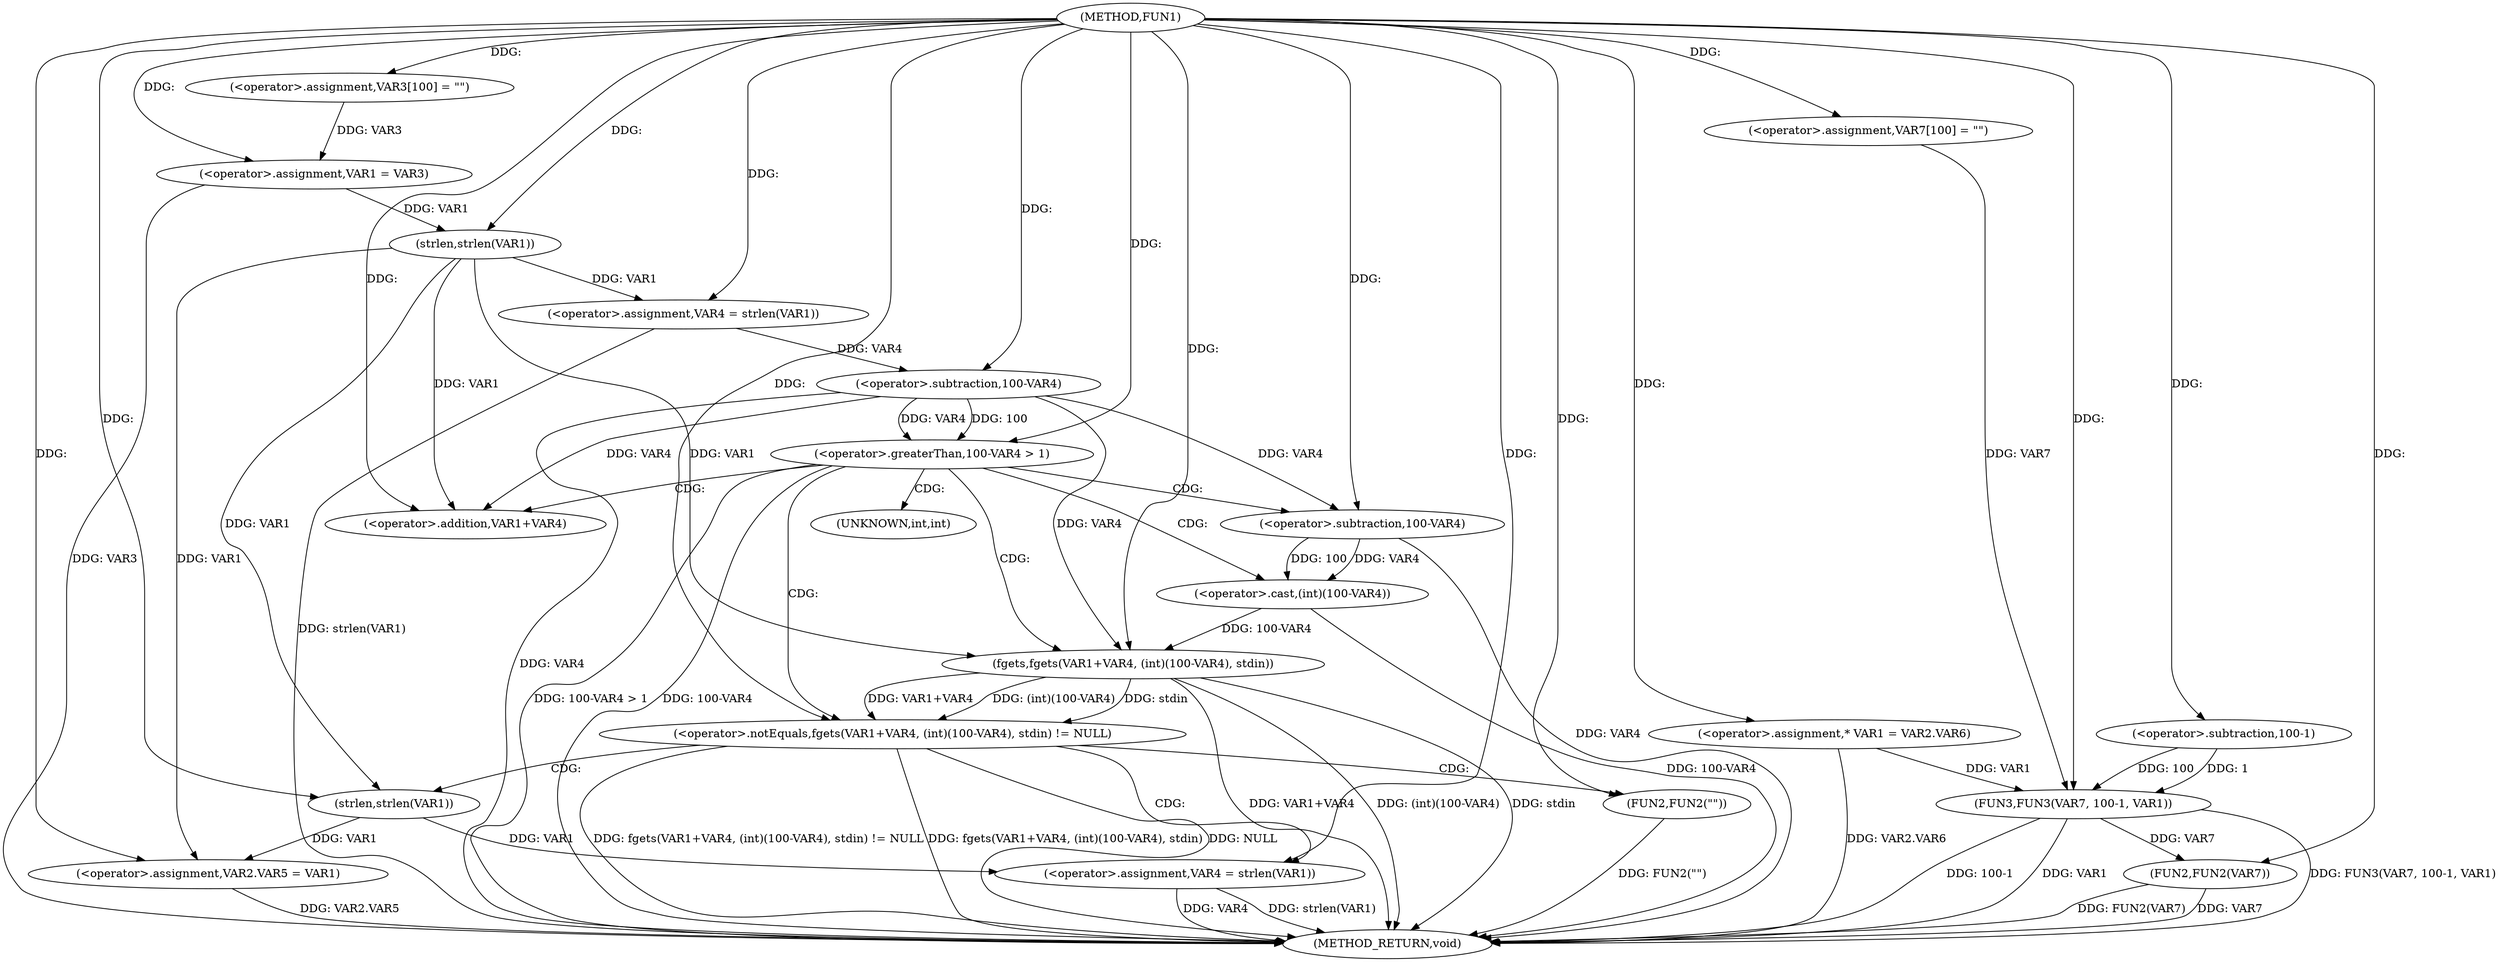 digraph FUN1 {  
"1000100" [label = "(METHOD,FUN1)" ]
"1000172" [label = "(METHOD_RETURN,void)" ]
"1000105" [label = "(<operator>.assignment,VAR3[100] = \"\")" ]
"1000108" [label = "(<operator>.assignment,VAR1 = VAR3)" ]
"1000113" [label = "(<operator>.assignment,VAR4 = strlen(VAR1))" ]
"1000115" [label = "(strlen,strlen(VAR1))" ]
"1000118" [label = "(<operator>.greaterThan,100-VAR4 > 1)" ]
"1000119" [label = "(<operator>.subtraction,100-VAR4)" ]
"1000125" [label = "(<operator>.notEquals,fgets(VAR1+VAR4, (int)(100-VAR4), stdin) != NULL)" ]
"1000126" [label = "(fgets,fgets(VAR1+VAR4, (int)(100-VAR4), stdin))" ]
"1000127" [label = "(<operator>.addition,VAR1+VAR4)" ]
"1000130" [label = "(<operator>.cast,(int)(100-VAR4))" ]
"1000132" [label = "(<operator>.subtraction,100-VAR4)" ]
"1000138" [label = "(<operator>.assignment,VAR4 = strlen(VAR1))" ]
"1000140" [label = "(strlen,strlen(VAR1))" ]
"1000145" [label = "(FUN2,FUN2(\"\"))" ]
"1000147" [label = "(<operator>.assignment,VAR2.VAR5 = VAR1)" ]
"1000154" [label = "(<operator>.assignment,* VAR1 = VAR2.VAR6)" ]
"1000161" [label = "(<operator>.assignment,VAR7[100] = \"\")" ]
"1000164" [label = "(FUN3,FUN3(VAR7, 100-1, VAR1))" ]
"1000166" [label = "(<operator>.subtraction,100-1)" ]
"1000170" [label = "(FUN2,FUN2(VAR7))" ]
"1000131" [label = "(UNKNOWN,int,int)" ]
  "1000125" -> "1000172"  [ label = "DDG: fgets(VAR1+VAR4, (int)(100-VAR4), stdin) != NULL"] 
  "1000164" -> "1000172"  [ label = "DDG: VAR1"] 
  "1000132" -> "1000172"  [ label = "DDG: VAR4"] 
  "1000147" -> "1000172"  [ label = "DDG: VAR2.VAR5"] 
  "1000126" -> "1000172"  [ label = "DDG: VAR1+VAR4"] 
  "1000118" -> "1000172"  [ label = "DDG: 100-VAR4 > 1"] 
  "1000170" -> "1000172"  [ label = "DDG: FUN2(VAR7)"] 
  "1000118" -> "1000172"  [ label = "DDG: 100-VAR4"] 
  "1000126" -> "1000172"  [ label = "DDG: (int)(100-VAR4)"] 
  "1000164" -> "1000172"  [ label = "DDG: FUN3(VAR7, 100-1, VAR1)"] 
  "1000125" -> "1000172"  [ label = "DDG: fgets(VAR1+VAR4, (int)(100-VAR4), stdin)"] 
  "1000130" -> "1000172"  [ label = "DDG: 100-VAR4"] 
  "1000138" -> "1000172"  [ label = "DDG: VAR4"] 
  "1000164" -> "1000172"  [ label = "DDG: 100-1"] 
  "1000138" -> "1000172"  [ label = "DDG: strlen(VAR1)"] 
  "1000113" -> "1000172"  [ label = "DDG: strlen(VAR1)"] 
  "1000119" -> "1000172"  [ label = "DDG: VAR4"] 
  "1000126" -> "1000172"  [ label = "DDG: stdin"] 
  "1000108" -> "1000172"  [ label = "DDG: VAR3"] 
  "1000125" -> "1000172"  [ label = "DDG: NULL"] 
  "1000145" -> "1000172"  [ label = "DDG: FUN2(\"\")"] 
  "1000170" -> "1000172"  [ label = "DDG: VAR7"] 
  "1000154" -> "1000172"  [ label = "DDG: VAR2.VAR6"] 
  "1000100" -> "1000105"  [ label = "DDG: "] 
  "1000105" -> "1000108"  [ label = "DDG: VAR3"] 
  "1000100" -> "1000108"  [ label = "DDG: "] 
  "1000115" -> "1000113"  [ label = "DDG: VAR1"] 
  "1000100" -> "1000113"  [ label = "DDG: "] 
  "1000108" -> "1000115"  [ label = "DDG: VAR1"] 
  "1000100" -> "1000115"  [ label = "DDG: "] 
  "1000119" -> "1000118"  [ label = "DDG: 100"] 
  "1000119" -> "1000118"  [ label = "DDG: VAR4"] 
  "1000100" -> "1000119"  [ label = "DDG: "] 
  "1000113" -> "1000119"  [ label = "DDG: VAR4"] 
  "1000100" -> "1000118"  [ label = "DDG: "] 
  "1000126" -> "1000125"  [ label = "DDG: VAR1+VAR4"] 
  "1000126" -> "1000125"  [ label = "DDG: (int)(100-VAR4)"] 
  "1000126" -> "1000125"  [ label = "DDG: stdin"] 
  "1000115" -> "1000126"  [ label = "DDG: VAR1"] 
  "1000100" -> "1000126"  [ label = "DDG: "] 
  "1000119" -> "1000126"  [ label = "DDG: VAR4"] 
  "1000115" -> "1000127"  [ label = "DDG: VAR1"] 
  "1000100" -> "1000127"  [ label = "DDG: "] 
  "1000119" -> "1000127"  [ label = "DDG: VAR4"] 
  "1000130" -> "1000126"  [ label = "DDG: 100-VAR4"] 
  "1000132" -> "1000130"  [ label = "DDG: 100"] 
  "1000132" -> "1000130"  [ label = "DDG: VAR4"] 
  "1000100" -> "1000132"  [ label = "DDG: "] 
  "1000119" -> "1000132"  [ label = "DDG: VAR4"] 
  "1000100" -> "1000125"  [ label = "DDG: "] 
  "1000140" -> "1000138"  [ label = "DDG: VAR1"] 
  "1000100" -> "1000138"  [ label = "DDG: "] 
  "1000100" -> "1000140"  [ label = "DDG: "] 
  "1000115" -> "1000140"  [ label = "DDG: VAR1"] 
  "1000100" -> "1000145"  [ label = "DDG: "] 
  "1000140" -> "1000147"  [ label = "DDG: VAR1"] 
  "1000115" -> "1000147"  [ label = "DDG: VAR1"] 
  "1000100" -> "1000147"  [ label = "DDG: "] 
  "1000100" -> "1000154"  [ label = "DDG: "] 
  "1000100" -> "1000161"  [ label = "DDG: "] 
  "1000161" -> "1000164"  [ label = "DDG: VAR7"] 
  "1000100" -> "1000164"  [ label = "DDG: "] 
  "1000166" -> "1000164"  [ label = "DDG: 100"] 
  "1000166" -> "1000164"  [ label = "DDG: 1"] 
  "1000100" -> "1000166"  [ label = "DDG: "] 
  "1000154" -> "1000164"  [ label = "DDG: VAR1"] 
  "1000164" -> "1000170"  [ label = "DDG: VAR7"] 
  "1000100" -> "1000170"  [ label = "DDG: "] 
  "1000118" -> "1000132"  [ label = "CDG: "] 
  "1000118" -> "1000125"  [ label = "CDG: "] 
  "1000118" -> "1000130"  [ label = "CDG: "] 
  "1000118" -> "1000131"  [ label = "CDG: "] 
  "1000118" -> "1000127"  [ label = "CDG: "] 
  "1000118" -> "1000126"  [ label = "CDG: "] 
  "1000125" -> "1000145"  [ label = "CDG: "] 
  "1000125" -> "1000140"  [ label = "CDG: "] 
  "1000125" -> "1000138"  [ label = "CDG: "] 
}

